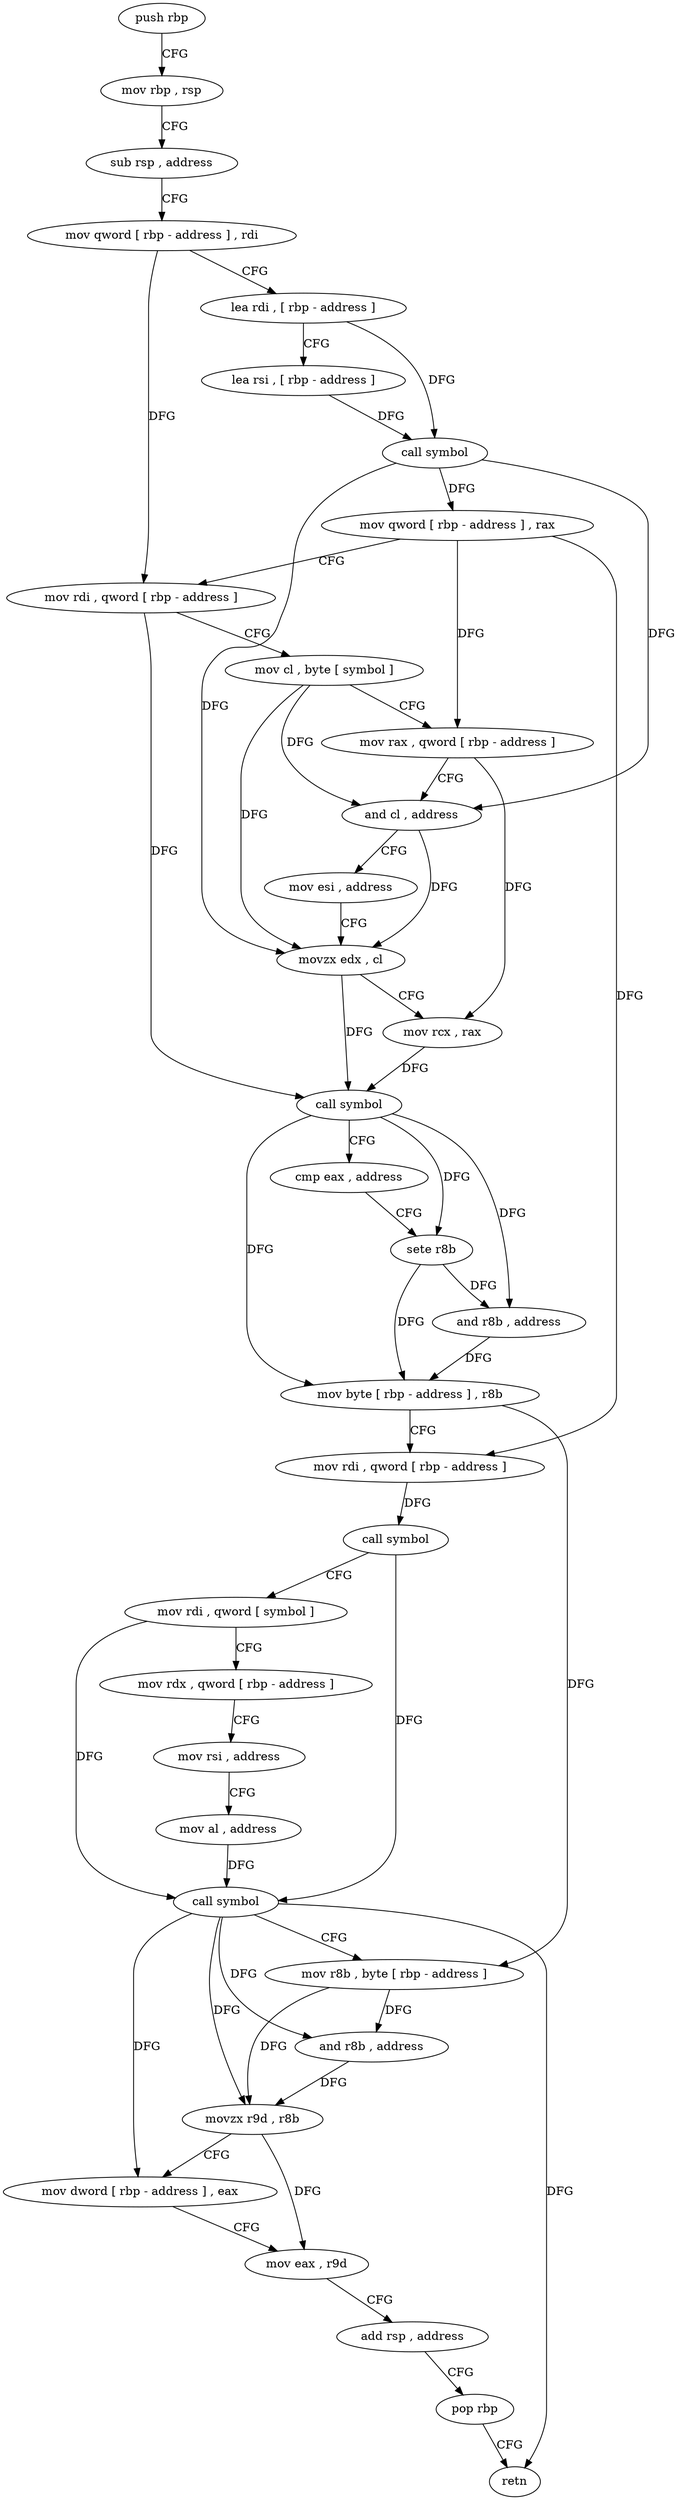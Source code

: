 digraph "func" {
"4218064" [label = "push rbp" ]
"4218065" [label = "mov rbp , rsp" ]
"4218068" [label = "sub rsp , address" ]
"4218072" [label = "mov qword [ rbp - address ] , rdi" ]
"4218076" [label = "lea rdi , [ rbp - address ]" ]
"4218080" [label = "lea rsi , [ rbp - address ]" ]
"4218084" [label = "call symbol" ]
"4218089" [label = "mov qword [ rbp - address ] , rax" ]
"4218093" [label = "mov rdi , qword [ rbp - address ]" ]
"4218097" [label = "mov cl , byte [ symbol ]" ]
"4218104" [label = "mov rax , qword [ rbp - address ]" ]
"4218108" [label = "and cl , address" ]
"4218111" [label = "mov esi , address" ]
"4218116" [label = "movzx edx , cl" ]
"4218119" [label = "mov rcx , rax" ]
"4218122" [label = "call symbol" ]
"4218127" [label = "cmp eax , address" ]
"4218130" [label = "sete r8b" ]
"4218134" [label = "and r8b , address" ]
"4218138" [label = "mov byte [ rbp - address ] , r8b" ]
"4218142" [label = "mov rdi , qword [ rbp - address ]" ]
"4218146" [label = "call symbol" ]
"4218151" [label = "mov rdi , qword [ symbol ]" ]
"4218159" [label = "mov rdx , qword [ rbp - address ]" ]
"4218163" [label = "mov rsi , address" ]
"4218173" [label = "mov al , address" ]
"4218175" [label = "call symbol" ]
"4218180" [label = "mov r8b , byte [ rbp - address ]" ]
"4218184" [label = "and r8b , address" ]
"4218188" [label = "movzx r9d , r8b" ]
"4218192" [label = "mov dword [ rbp - address ] , eax" ]
"4218195" [label = "mov eax , r9d" ]
"4218198" [label = "add rsp , address" ]
"4218202" [label = "pop rbp" ]
"4218203" [label = "retn" ]
"4218064" -> "4218065" [ label = "CFG" ]
"4218065" -> "4218068" [ label = "CFG" ]
"4218068" -> "4218072" [ label = "CFG" ]
"4218072" -> "4218076" [ label = "CFG" ]
"4218072" -> "4218093" [ label = "DFG" ]
"4218076" -> "4218080" [ label = "CFG" ]
"4218076" -> "4218084" [ label = "DFG" ]
"4218080" -> "4218084" [ label = "DFG" ]
"4218084" -> "4218089" [ label = "DFG" ]
"4218084" -> "4218108" [ label = "DFG" ]
"4218084" -> "4218116" [ label = "DFG" ]
"4218089" -> "4218093" [ label = "CFG" ]
"4218089" -> "4218104" [ label = "DFG" ]
"4218089" -> "4218142" [ label = "DFG" ]
"4218093" -> "4218097" [ label = "CFG" ]
"4218093" -> "4218122" [ label = "DFG" ]
"4218097" -> "4218104" [ label = "CFG" ]
"4218097" -> "4218108" [ label = "DFG" ]
"4218097" -> "4218116" [ label = "DFG" ]
"4218104" -> "4218108" [ label = "CFG" ]
"4218104" -> "4218119" [ label = "DFG" ]
"4218108" -> "4218111" [ label = "CFG" ]
"4218108" -> "4218116" [ label = "DFG" ]
"4218111" -> "4218116" [ label = "CFG" ]
"4218116" -> "4218119" [ label = "CFG" ]
"4218116" -> "4218122" [ label = "DFG" ]
"4218119" -> "4218122" [ label = "DFG" ]
"4218122" -> "4218127" [ label = "CFG" ]
"4218122" -> "4218130" [ label = "DFG" ]
"4218122" -> "4218134" [ label = "DFG" ]
"4218122" -> "4218138" [ label = "DFG" ]
"4218127" -> "4218130" [ label = "CFG" ]
"4218130" -> "4218134" [ label = "DFG" ]
"4218130" -> "4218138" [ label = "DFG" ]
"4218134" -> "4218138" [ label = "DFG" ]
"4218138" -> "4218142" [ label = "CFG" ]
"4218138" -> "4218180" [ label = "DFG" ]
"4218142" -> "4218146" [ label = "DFG" ]
"4218146" -> "4218151" [ label = "CFG" ]
"4218146" -> "4218175" [ label = "DFG" ]
"4218151" -> "4218159" [ label = "CFG" ]
"4218151" -> "4218175" [ label = "DFG" ]
"4218159" -> "4218163" [ label = "CFG" ]
"4218163" -> "4218173" [ label = "CFG" ]
"4218173" -> "4218175" [ label = "DFG" ]
"4218175" -> "4218180" [ label = "CFG" ]
"4218175" -> "4218192" [ label = "DFG" ]
"4218175" -> "4218184" [ label = "DFG" ]
"4218175" -> "4218188" [ label = "DFG" ]
"4218175" -> "4218203" [ label = "DFG" ]
"4218180" -> "4218184" [ label = "DFG" ]
"4218180" -> "4218188" [ label = "DFG" ]
"4218184" -> "4218188" [ label = "DFG" ]
"4218188" -> "4218192" [ label = "CFG" ]
"4218188" -> "4218195" [ label = "DFG" ]
"4218192" -> "4218195" [ label = "CFG" ]
"4218195" -> "4218198" [ label = "CFG" ]
"4218198" -> "4218202" [ label = "CFG" ]
"4218202" -> "4218203" [ label = "CFG" ]
}
